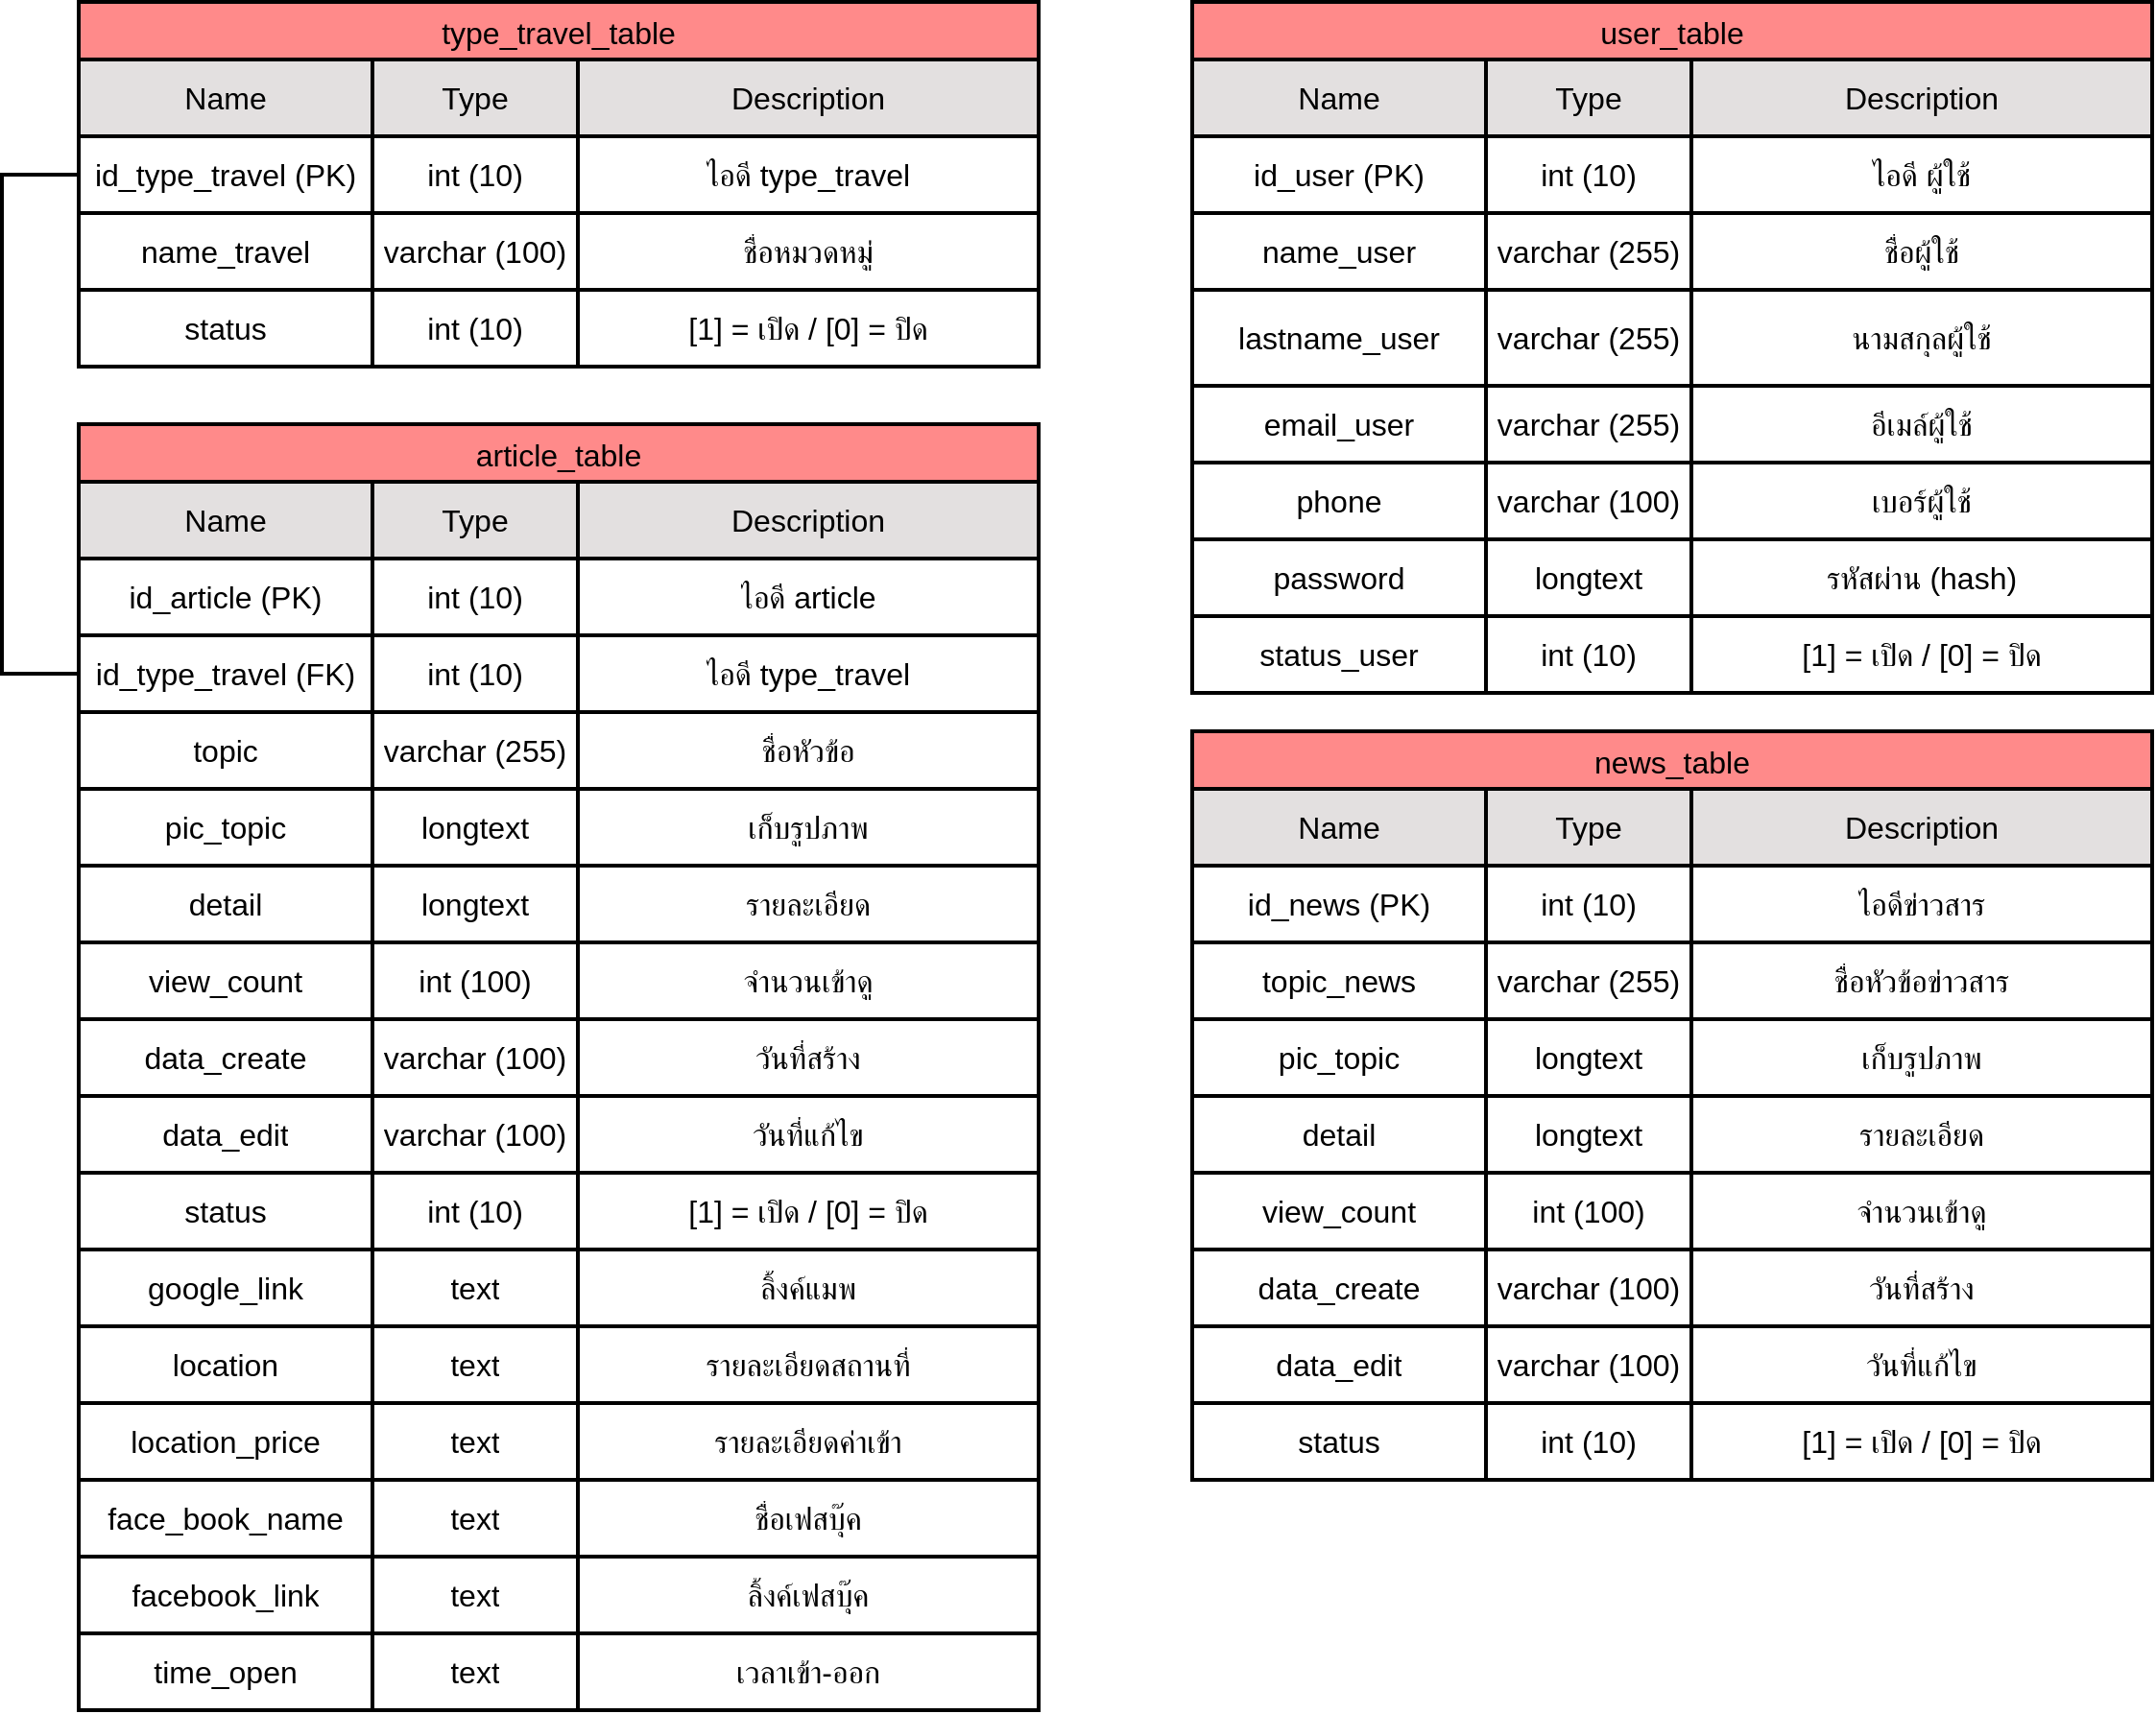 <mxfile version="23.1.0" type="device">
  <diagram name="หน้า-1" id="HYrOw2vbyxPXMUA1Kma0">
    <mxGraphModel dx="2276" dy="2411" grid="1" gridSize="10" guides="1" tooltips="1" connect="1" arrows="1" fold="1" page="1" pageScale="1" pageWidth="827" pageHeight="1169" math="0" shadow="0">
      <root>
        <mxCell id="0" />
        <mxCell id="1" parent="0" />
        <mxCell id="Bp53cEUUAUtTLwCxKNym-1" value="type_travel_table" style="shape=table;startSize=30;container=1;collapsible=0;childLayout=tableLayout;strokeColor=#000000;fontSize=16;strokeWidth=2;fillColor=#ff8a8a;" parent="1" vertex="1">
          <mxGeometry x="280.0" y="-640" width="500.0" height="190" as="geometry" />
        </mxCell>
        <mxCell id="Bp53cEUUAUtTLwCxKNym-2" style="shape=tableRow;horizontal=0;startSize=0;swimlaneHead=0;swimlaneBody=0;strokeColor=inherit;top=0;left=0;bottom=0;right=0;collapsible=0;dropTarget=0;fillColor=none;points=[[0,0.5],[1,0.5]];portConstraint=eastwest;fontSize=16;" parent="Bp53cEUUAUtTLwCxKNym-1" vertex="1">
          <mxGeometry y="30" width="500.0" height="40" as="geometry" />
        </mxCell>
        <mxCell id="Bp53cEUUAUtTLwCxKNym-3" value="Name" style="shape=partialRectangle;html=1;whiteSpace=wrap;connectable=0;overflow=hidden;top=1;left=1;bottom=1;right=1;pointerEvents=1;fontSize=16;fillColor=#E3E0E0;fillStyle=auto;strokeWidth=2;" parent="Bp53cEUUAUtTLwCxKNym-2" vertex="1">
          <mxGeometry width="153" height="40" as="geometry">
            <mxRectangle width="153" height="40" as="alternateBounds" />
          </mxGeometry>
        </mxCell>
        <mxCell id="Bp53cEUUAUtTLwCxKNym-4" value="Type" style="shape=partialRectangle;html=1;whiteSpace=wrap;connectable=0;overflow=hidden;top=1;left=1;bottom=1;right=1;pointerEvents=1;fontSize=16;fillColor=#E3E0E0;fillStyle=auto;strokeWidth=2;" parent="Bp53cEUUAUtTLwCxKNym-2" vertex="1">
          <mxGeometry x="153" width="107" height="40" as="geometry">
            <mxRectangle width="107" height="40" as="alternateBounds" />
          </mxGeometry>
        </mxCell>
        <mxCell id="Bp53cEUUAUtTLwCxKNym-5" value="Description" style="shape=partialRectangle;html=1;whiteSpace=wrap;connectable=0;overflow=hidden;top=1;left=1;bottom=1;right=1;pointerEvents=1;fontSize=16;fillColor=#E3E0E0;fillStyle=auto;strokeWidth=2;" parent="Bp53cEUUAUtTLwCxKNym-2" vertex="1">
          <mxGeometry x="260" width="240" height="40" as="geometry">
            <mxRectangle width="240" height="40" as="alternateBounds" />
          </mxGeometry>
        </mxCell>
        <mxCell id="Bp53cEUUAUtTLwCxKNym-6" style="shape=tableRow;horizontal=0;startSize=0;swimlaneHead=0;swimlaneBody=0;strokeColor=inherit;top=0;left=0;bottom=0;right=0;collapsible=0;dropTarget=0;fillColor=none;points=[[0,0.5],[1,0.5]];portConstraint=eastwest;fontSize=16;" parent="Bp53cEUUAUtTLwCxKNym-1" vertex="1">
          <mxGeometry y="70" width="500.0" height="40" as="geometry" />
        </mxCell>
        <mxCell id="Bp53cEUUAUtTLwCxKNym-7" value="id_type_travel (PK)" style="shape=partialRectangle;html=1;whiteSpace=wrap;connectable=0;strokeColor=inherit;overflow=hidden;fillColor=none;top=0;left=0;bottom=0;right=0;pointerEvents=1;fontSize=16;" parent="Bp53cEUUAUtTLwCxKNym-6" vertex="1">
          <mxGeometry width="153" height="40" as="geometry">
            <mxRectangle width="153" height="40" as="alternateBounds" />
          </mxGeometry>
        </mxCell>
        <mxCell id="Bp53cEUUAUtTLwCxKNym-8" value="int (10)" style="shape=partialRectangle;html=1;whiteSpace=wrap;connectable=0;strokeColor=inherit;overflow=hidden;fillColor=none;top=0;left=0;bottom=0;right=0;pointerEvents=1;fontSize=16;" parent="Bp53cEUUAUtTLwCxKNym-6" vertex="1">
          <mxGeometry x="153" width="107" height="40" as="geometry">
            <mxRectangle width="107" height="40" as="alternateBounds" />
          </mxGeometry>
        </mxCell>
        <mxCell id="Bp53cEUUAUtTLwCxKNym-9" value="ไอดี type_travel" style="shape=partialRectangle;html=1;whiteSpace=wrap;connectable=0;strokeColor=inherit;overflow=hidden;fillColor=none;top=0;left=0;bottom=0;right=0;pointerEvents=1;fontSize=16;" parent="Bp53cEUUAUtTLwCxKNym-6" vertex="1">
          <mxGeometry x="260" width="240" height="40" as="geometry">
            <mxRectangle width="240" height="40" as="alternateBounds" />
          </mxGeometry>
        </mxCell>
        <mxCell id="Bp53cEUUAUtTLwCxKNym-10" style="shape=tableRow;horizontal=0;startSize=0;swimlaneHead=0;swimlaneBody=0;strokeColor=inherit;top=0;left=0;bottom=0;right=0;collapsible=0;dropTarget=0;fillColor=none;points=[[0,0.5],[1,0.5]];portConstraint=eastwest;fontSize=16;" parent="Bp53cEUUAUtTLwCxKNym-1" vertex="1">
          <mxGeometry y="110" width="500.0" height="40" as="geometry" />
        </mxCell>
        <mxCell id="Bp53cEUUAUtTLwCxKNym-11" value="name_travel" style="shape=partialRectangle;html=1;whiteSpace=wrap;connectable=0;strokeColor=inherit;overflow=hidden;fillColor=none;top=0;left=0;bottom=0;right=0;pointerEvents=1;fontSize=16;" parent="Bp53cEUUAUtTLwCxKNym-10" vertex="1">
          <mxGeometry width="153" height="40" as="geometry">
            <mxRectangle width="153" height="40" as="alternateBounds" />
          </mxGeometry>
        </mxCell>
        <mxCell id="Bp53cEUUAUtTLwCxKNym-12" value="varchar (100)" style="shape=partialRectangle;html=1;whiteSpace=wrap;connectable=0;strokeColor=inherit;overflow=hidden;fillColor=none;top=0;left=0;bottom=0;right=0;pointerEvents=1;fontSize=16;" parent="Bp53cEUUAUtTLwCxKNym-10" vertex="1">
          <mxGeometry x="153" width="107" height="40" as="geometry">
            <mxRectangle width="107" height="40" as="alternateBounds" />
          </mxGeometry>
        </mxCell>
        <mxCell id="Bp53cEUUAUtTLwCxKNym-13" value="ชื่อหมวดหมู่" style="shape=partialRectangle;html=1;whiteSpace=wrap;connectable=0;strokeColor=inherit;overflow=hidden;fillColor=none;top=0;left=0;bottom=0;right=0;pointerEvents=1;fontSize=16;" parent="Bp53cEUUAUtTLwCxKNym-10" vertex="1">
          <mxGeometry x="260" width="240" height="40" as="geometry">
            <mxRectangle width="240" height="40" as="alternateBounds" />
          </mxGeometry>
        </mxCell>
        <mxCell id="Bp53cEUUAUtTLwCxKNym-47" style="shape=tableRow;horizontal=0;startSize=0;swimlaneHead=0;swimlaneBody=0;strokeColor=inherit;top=0;left=0;bottom=0;right=0;collapsible=0;dropTarget=0;fillColor=none;points=[[0,0.5],[1,0.5]];portConstraint=eastwest;fontSize=16;" parent="Bp53cEUUAUtTLwCxKNym-1" vertex="1">
          <mxGeometry y="150" width="500.0" height="40" as="geometry" />
        </mxCell>
        <mxCell id="Bp53cEUUAUtTLwCxKNym-48" value="status" style="shape=partialRectangle;html=1;whiteSpace=wrap;connectable=0;strokeColor=inherit;overflow=hidden;fillColor=none;top=0;left=0;bottom=0;right=0;pointerEvents=1;fontSize=16;" parent="Bp53cEUUAUtTLwCxKNym-47" vertex="1">
          <mxGeometry width="153" height="40" as="geometry">
            <mxRectangle width="153" height="40" as="alternateBounds" />
          </mxGeometry>
        </mxCell>
        <mxCell id="Bp53cEUUAUtTLwCxKNym-49" value="int (10)" style="shape=partialRectangle;html=1;whiteSpace=wrap;connectable=0;strokeColor=inherit;overflow=hidden;fillColor=none;top=0;left=0;bottom=0;right=0;pointerEvents=1;fontSize=16;" parent="Bp53cEUUAUtTLwCxKNym-47" vertex="1">
          <mxGeometry x="153" width="107" height="40" as="geometry">
            <mxRectangle width="107" height="40" as="alternateBounds" />
          </mxGeometry>
        </mxCell>
        <mxCell id="Bp53cEUUAUtTLwCxKNym-50" value="[1] = เปิด / [0] = ปิด" style="shape=partialRectangle;html=1;whiteSpace=wrap;connectable=0;strokeColor=inherit;overflow=hidden;fillColor=none;top=0;left=0;bottom=0;right=0;pointerEvents=1;fontSize=16;" parent="Bp53cEUUAUtTLwCxKNym-47" vertex="1">
          <mxGeometry x="260" width="240" height="40" as="geometry">
            <mxRectangle width="240" height="40" as="alternateBounds" />
          </mxGeometry>
        </mxCell>
        <mxCell id="y_sDTkLJyYy-diGyzPAj-1" value="article_table" style="shape=table;startSize=30;container=1;collapsible=0;childLayout=tableLayout;strokeColor=#000000;fontSize=16;strokeWidth=2;fillColor=#ff8a8a;" parent="1" vertex="1">
          <mxGeometry x="280.0" y="-420" width="500.0" height="670.0" as="geometry" />
        </mxCell>
        <mxCell id="y_sDTkLJyYy-diGyzPAj-2" style="shape=tableRow;horizontal=0;startSize=0;swimlaneHead=0;swimlaneBody=0;strokeColor=inherit;top=0;left=0;bottom=0;right=0;collapsible=0;dropTarget=0;fillColor=none;points=[[0,0.5],[1,0.5]];portConstraint=eastwest;fontSize=16;" parent="y_sDTkLJyYy-diGyzPAj-1" vertex="1">
          <mxGeometry y="30" width="500.0" height="40" as="geometry" />
        </mxCell>
        <mxCell id="y_sDTkLJyYy-diGyzPAj-3" value="Name" style="shape=partialRectangle;html=1;whiteSpace=wrap;connectable=0;overflow=hidden;top=1;left=1;bottom=1;right=1;pointerEvents=1;fontSize=16;fillColor=#E3E0E0;fillStyle=auto;strokeWidth=2;" parent="y_sDTkLJyYy-diGyzPAj-2" vertex="1">
          <mxGeometry width="153" height="40" as="geometry">
            <mxRectangle width="153" height="40" as="alternateBounds" />
          </mxGeometry>
        </mxCell>
        <mxCell id="y_sDTkLJyYy-diGyzPAj-4" value="Type" style="shape=partialRectangle;html=1;whiteSpace=wrap;connectable=0;overflow=hidden;top=1;left=1;bottom=1;right=1;pointerEvents=1;fontSize=16;fillColor=#E3E0E0;fillStyle=auto;strokeWidth=2;" parent="y_sDTkLJyYy-diGyzPAj-2" vertex="1">
          <mxGeometry x="153" width="107" height="40" as="geometry">
            <mxRectangle width="107" height="40" as="alternateBounds" />
          </mxGeometry>
        </mxCell>
        <mxCell id="y_sDTkLJyYy-diGyzPAj-5" value="Description" style="shape=partialRectangle;html=1;whiteSpace=wrap;connectable=0;overflow=hidden;top=1;left=1;bottom=1;right=1;pointerEvents=1;fontSize=16;fillColor=#E3E0E0;fillStyle=auto;strokeWidth=2;" parent="y_sDTkLJyYy-diGyzPAj-2" vertex="1">
          <mxGeometry x="260" width="240" height="40" as="geometry">
            <mxRectangle width="240" height="40" as="alternateBounds" />
          </mxGeometry>
        </mxCell>
        <mxCell id="y_sDTkLJyYy-diGyzPAj-6" style="shape=tableRow;horizontal=0;startSize=0;swimlaneHead=0;swimlaneBody=0;strokeColor=inherit;top=0;left=0;bottom=0;right=0;collapsible=0;dropTarget=0;fillColor=none;points=[[0,0.5],[1,0.5]];portConstraint=eastwest;fontSize=16;" parent="y_sDTkLJyYy-diGyzPAj-1" vertex="1">
          <mxGeometry y="70" width="500.0" height="40" as="geometry" />
        </mxCell>
        <mxCell id="y_sDTkLJyYy-diGyzPAj-7" value="id_article&lt;span style=&quot;background-color: initial;&quot;&gt;&amp;nbsp;(PK)&lt;/span&gt;" style="shape=partialRectangle;html=1;whiteSpace=wrap;connectable=0;strokeColor=inherit;overflow=hidden;fillColor=none;top=0;left=0;bottom=0;right=0;pointerEvents=1;fontSize=16;" parent="y_sDTkLJyYy-diGyzPAj-6" vertex="1">
          <mxGeometry width="153" height="40" as="geometry">
            <mxRectangle width="153" height="40" as="alternateBounds" />
          </mxGeometry>
        </mxCell>
        <mxCell id="y_sDTkLJyYy-diGyzPAj-8" value="int (10)" style="shape=partialRectangle;html=1;whiteSpace=wrap;connectable=0;strokeColor=inherit;overflow=hidden;fillColor=none;top=0;left=0;bottom=0;right=0;pointerEvents=1;fontSize=16;" parent="y_sDTkLJyYy-diGyzPAj-6" vertex="1">
          <mxGeometry x="153" width="107" height="40" as="geometry">
            <mxRectangle width="107" height="40" as="alternateBounds" />
          </mxGeometry>
        </mxCell>
        <mxCell id="y_sDTkLJyYy-diGyzPAj-9" value="ไอดี&amp;nbsp;article" style="shape=partialRectangle;html=1;whiteSpace=wrap;connectable=0;strokeColor=inherit;overflow=hidden;fillColor=none;top=0;left=0;bottom=0;right=0;pointerEvents=1;fontSize=16;" parent="y_sDTkLJyYy-diGyzPAj-6" vertex="1">
          <mxGeometry x="260" width="240" height="40" as="geometry">
            <mxRectangle width="240" height="40" as="alternateBounds" />
          </mxGeometry>
        </mxCell>
        <mxCell id="y_sDTkLJyYy-diGyzPAj-18" style="shape=tableRow;horizontal=0;startSize=0;swimlaneHead=0;swimlaneBody=0;strokeColor=inherit;top=0;left=0;bottom=0;right=0;collapsible=0;dropTarget=0;fillColor=none;points=[[0,0.5],[1,0.5]];portConstraint=eastwest;fontSize=16;" parent="y_sDTkLJyYy-diGyzPAj-1" vertex="1">
          <mxGeometry y="110" width="500.0" height="40" as="geometry" />
        </mxCell>
        <mxCell id="y_sDTkLJyYy-diGyzPAj-19" value="id_type_travel (FK)" style="shape=partialRectangle;html=1;whiteSpace=wrap;connectable=0;strokeColor=inherit;overflow=hidden;fillColor=none;top=0;left=0;bottom=0;right=0;pointerEvents=1;fontSize=16;" parent="y_sDTkLJyYy-diGyzPAj-18" vertex="1">
          <mxGeometry width="153" height="40" as="geometry">
            <mxRectangle width="153" height="40" as="alternateBounds" />
          </mxGeometry>
        </mxCell>
        <mxCell id="y_sDTkLJyYy-diGyzPAj-20" value="int (10)" style="shape=partialRectangle;html=1;whiteSpace=wrap;connectable=0;strokeColor=inherit;overflow=hidden;fillColor=none;top=0;left=0;bottom=0;right=0;pointerEvents=1;fontSize=16;" parent="y_sDTkLJyYy-diGyzPAj-18" vertex="1">
          <mxGeometry x="153" width="107" height="40" as="geometry">
            <mxRectangle width="107" height="40" as="alternateBounds" />
          </mxGeometry>
        </mxCell>
        <mxCell id="y_sDTkLJyYy-diGyzPAj-21" value="ไอดี type_travel" style="shape=partialRectangle;html=1;whiteSpace=wrap;connectable=0;strokeColor=inherit;overflow=hidden;fillColor=none;top=0;left=0;bottom=0;right=0;pointerEvents=1;fontSize=16;" parent="y_sDTkLJyYy-diGyzPAj-18" vertex="1">
          <mxGeometry x="260" width="240" height="40" as="geometry">
            <mxRectangle width="240" height="40" as="alternateBounds" />
          </mxGeometry>
        </mxCell>
        <mxCell id="y_sDTkLJyYy-diGyzPAj-10" style="shape=tableRow;horizontal=0;startSize=0;swimlaneHead=0;swimlaneBody=0;strokeColor=inherit;top=0;left=0;bottom=0;right=0;collapsible=0;dropTarget=0;fillColor=none;points=[[0,0.5],[1,0.5]];portConstraint=eastwest;fontSize=16;" parent="y_sDTkLJyYy-diGyzPAj-1" vertex="1">
          <mxGeometry y="150" width="500.0" height="40" as="geometry" />
        </mxCell>
        <mxCell id="y_sDTkLJyYy-diGyzPAj-11" value="topic" style="shape=partialRectangle;html=1;whiteSpace=wrap;connectable=0;strokeColor=inherit;overflow=hidden;fillColor=none;top=0;left=0;bottom=0;right=0;pointerEvents=1;fontSize=16;" parent="y_sDTkLJyYy-diGyzPAj-10" vertex="1">
          <mxGeometry width="153" height="40" as="geometry">
            <mxRectangle width="153" height="40" as="alternateBounds" />
          </mxGeometry>
        </mxCell>
        <mxCell id="y_sDTkLJyYy-diGyzPAj-12" value="varchar (255)" style="shape=partialRectangle;html=1;whiteSpace=wrap;connectable=0;strokeColor=inherit;overflow=hidden;fillColor=none;top=0;left=0;bottom=0;right=0;pointerEvents=1;fontSize=16;" parent="y_sDTkLJyYy-diGyzPAj-10" vertex="1">
          <mxGeometry x="153" width="107" height="40" as="geometry">
            <mxRectangle width="107" height="40" as="alternateBounds" />
          </mxGeometry>
        </mxCell>
        <mxCell id="y_sDTkLJyYy-diGyzPAj-13" value="ชื่อหัวข้อ" style="shape=partialRectangle;html=1;whiteSpace=wrap;connectable=0;strokeColor=inherit;overflow=hidden;fillColor=none;top=0;left=0;bottom=0;right=0;pointerEvents=1;fontSize=16;" parent="y_sDTkLJyYy-diGyzPAj-10" vertex="1">
          <mxGeometry x="260" width="240" height="40" as="geometry">
            <mxRectangle width="240" height="40" as="alternateBounds" />
          </mxGeometry>
        </mxCell>
        <mxCell id="y_sDTkLJyYy-diGyzPAj-43" style="shape=tableRow;horizontal=0;startSize=0;swimlaneHead=0;swimlaneBody=0;strokeColor=inherit;top=0;left=0;bottom=0;right=0;collapsible=0;dropTarget=0;fillColor=none;points=[[0,0.5],[1,0.5]];portConstraint=eastwest;fontSize=16;" parent="y_sDTkLJyYy-diGyzPAj-1" vertex="1">
          <mxGeometry y="190" width="500.0" height="40" as="geometry" />
        </mxCell>
        <mxCell id="y_sDTkLJyYy-diGyzPAj-44" value="pic_topic" style="shape=partialRectangle;html=1;whiteSpace=wrap;connectable=0;strokeColor=inherit;overflow=hidden;fillColor=none;top=0;left=0;bottom=0;right=0;pointerEvents=1;fontSize=16;" parent="y_sDTkLJyYy-diGyzPAj-43" vertex="1">
          <mxGeometry width="153" height="40" as="geometry">
            <mxRectangle width="153" height="40" as="alternateBounds" />
          </mxGeometry>
        </mxCell>
        <mxCell id="y_sDTkLJyYy-diGyzPAj-45" value="longtext" style="shape=partialRectangle;html=1;whiteSpace=wrap;connectable=0;strokeColor=inherit;overflow=hidden;fillColor=none;top=0;left=0;bottom=0;right=0;pointerEvents=1;fontSize=16;" parent="y_sDTkLJyYy-diGyzPAj-43" vertex="1">
          <mxGeometry x="153" width="107" height="40" as="geometry">
            <mxRectangle width="107" height="40" as="alternateBounds" />
          </mxGeometry>
        </mxCell>
        <mxCell id="y_sDTkLJyYy-diGyzPAj-46" value="เก็บรูปภาพ" style="shape=partialRectangle;html=1;whiteSpace=wrap;connectable=0;strokeColor=inherit;overflow=hidden;fillColor=none;top=0;left=0;bottom=0;right=0;pointerEvents=1;fontSize=16;" parent="y_sDTkLJyYy-diGyzPAj-43" vertex="1">
          <mxGeometry x="260" width="240" height="40" as="geometry">
            <mxRectangle width="240" height="40" as="alternateBounds" />
          </mxGeometry>
        </mxCell>
        <mxCell id="y_sDTkLJyYy-diGyzPAj-23" style="shape=tableRow;horizontal=0;startSize=0;swimlaneHead=0;swimlaneBody=0;strokeColor=inherit;top=0;left=0;bottom=0;right=0;collapsible=0;dropTarget=0;fillColor=none;points=[[0,0.5],[1,0.5]];portConstraint=eastwest;fontSize=16;" parent="y_sDTkLJyYy-diGyzPAj-1" vertex="1">
          <mxGeometry y="230" width="500.0" height="40" as="geometry" />
        </mxCell>
        <mxCell id="y_sDTkLJyYy-diGyzPAj-24" value="detail" style="shape=partialRectangle;html=1;whiteSpace=wrap;connectable=0;strokeColor=inherit;overflow=hidden;fillColor=none;top=0;left=0;bottom=0;right=0;pointerEvents=1;fontSize=16;" parent="y_sDTkLJyYy-diGyzPAj-23" vertex="1">
          <mxGeometry width="153" height="40" as="geometry">
            <mxRectangle width="153" height="40" as="alternateBounds" />
          </mxGeometry>
        </mxCell>
        <mxCell id="y_sDTkLJyYy-diGyzPAj-25" value="longtext" style="shape=partialRectangle;html=1;whiteSpace=wrap;connectable=0;strokeColor=inherit;overflow=hidden;fillColor=none;top=0;left=0;bottom=0;right=0;pointerEvents=1;fontSize=16;" parent="y_sDTkLJyYy-diGyzPAj-23" vertex="1">
          <mxGeometry x="153" width="107" height="40" as="geometry">
            <mxRectangle width="107" height="40" as="alternateBounds" />
          </mxGeometry>
        </mxCell>
        <mxCell id="y_sDTkLJyYy-diGyzPAj-26" value="รายละเอียด" style="shape=partialRectangle;html=1;whiteSpace=wrap;connectable=0;strokeColor=inherit;overflow=hidden;fillColor=none;top=0;left=0;bottom=0;right=0;pointerEvents=1;fontSize=16;" parent="y_sDTkLJyYy-diGyzPAj-23" vertex="1">
          <mxGeometry x="260" width="240" height="40" as="geometry">
            <mxRectangle width="240" height="40" as="alternateBounds" />
          </mxGeometry>
        </mxCell>
        <mxCell id="y_sDTkLJyYy-diGyzPAj-27" style="shape=tableRow;horizontal=0;startSize=0;swimlaneHead=0;swimlaneBody=0;strokeColor=inherit;top=0;left=0;bottom=0;right=0;collapsible=0;dropTarget=0;fillColor=none;points=[[0,0.5],[1,0.5]];portConstraint=eastwest;fontSize=16;" parent="y_sDTkLJyYy-diGyzPAj-1" vertex="1">
          <mxGeometry y="270" width="500.0" height="40" as="geometry" />
        </mxCell>
        <mxCell id="y_sDTkLJyYy-diGyzPAj-28" value="view_count" style="shape=partialRectangle;html=1;whiteSpace=wrap;connectable=0;strokeColor=inherit;overflow=hidden;fillColor=none;top=0;left=0;bottom=0;right=0;pointerEvents=1;fontSize=16;" parent="y_sDTkLJyYy-diGyzPAj-27" vertex="1">
          <mxGeometry width="153" height="40" as="geometry">
            <mxRectangle width="153" height="40" as="alternateBounds" />
          </mxGeometry>
        </mxCell>
        <mxCell id="y_sDTkLJyYy-diGyzPAj-29" value="int (100)" style="shape=partialRectangle;html=1;whiteSpace=wrap;connectable=0;strokeColor=inherit;overflow=hidden;fillColor=none;top=0;left=0;bottom=0;right=0;pointerEvents=1;fontSize=16;" parent="y_sDTkLJyYy-diGyzPAj-27" vertex="1">
          <mxGeometry x="153" width="107" height="40" as="geometry">
            <mxRectangle width="107" height="40" as="alternateBounds" />
          </mxGeometry>
        </mxCell>
        <mxCell id="y_sDTkLJyYy-diGyzPAj-30" value="จำนวนเข้าดู" style="shape=partialRectangle;html=1;whiteSpace=wrap;connectable=0;strokeColor=inherit;overflow=hidden;fillColor=none;top=0;left=0;bottom=0;right=0;pointerEvents=1;fontSize=16;" parent="y_sDTkLJyYy-diGyzPAj-27" vertex="1">
          <mxGeometry x="260" width="240" height="40" as="geometry">
            <mxRectangle width="240" height="40" as="alternateBounds" />
          </mxGeometry>
        </mxCell>
        <mxCell id="y_sDTkLJyYy-diGyzPAj-31" style="shape=tableRow;horizontal=0;startSize=0;swimlaneHead=0;swimlaneBody=0;strokeColor=inherit;top=0;left=0;bottom=0;right=0;collapsible=0;dropTarget=0;fillColor=none;points=[[0,0.5],[1,0.5]];portConstraint=eastwest;fontSize=16;" parent="y_sDTkLJyYy-diGyzPAj-1" vertex="1">
          <mxGeometry y="310" width="500.0" height="40" as="geometry" />
        </mxCell>
        <mxCell id="y_sDTkLJyYy-diGyzPAj-32" value="data_create" style="shape=partialRectangle;html=1;whiteSpace=wrap;connectable=0;strokeColor=inherit;overflow=hidden;fillColor=none;top=0;left=0;bottom=0;right=0;pointerEvents=1;fontSize=16;" parent="y_sDTkLJyYy-diGyzPAj-31" vertex="1">
          <mxGeometry width="153" height="40" as="geometry">
            <mxRectangle width="153" height="40" as="alternateBounds" />
          </mxGeometry>
        </mxCell>
        <mxCell id="y_sDTkLJyYy-diGyzPAj-33" value="varchar (100)" style="shape=partialRectangle;html=1;whiteSpace=wrap;connectable=0;strokeColor=inherit;overflow=hidden;fillColor=none;top=0;left=0;bottom=0;right=0;pointerEvents=1;fontSize=16;" parent="y_sDTkLJyYy-diGyzPAj-31" vertex="1">
          <mxGeometry x="153" width="107" height="40" as="geometry">
            <mxRectangle width="107" height="40" as="alternateBounds" />
          </mxGeometry>
        </mxCell>
        <mxCell id="y_sDTkLJyYy-diGyzPAj-34" value="วันที่สร้าง" style="shape=partialRectangle;html=1;whiteSpace=wrap;connectable=0;strokeColor=inherit;overflow=hidden;fillColor=none;top=0;left=0;bottom=0;right=0;pointerEvents=1;fontSize=16;" parent="y_sDTkLJyYy-diGyzPAj-31" vertex="1">
          <mxGeometry x="260" width="240" height="40" as="geometry">
            <mxRectangle width="240" height="40" as="alternateBounds" />
          </mxGeometry>
        </mxCell>
        <mxCell id="y_sDTkLJyYy-diGyzPAj-35" style="shape=tableRow;horizontal=0;startSize=0;swimlaneHead=0;swimlaneBody=0;strokeColor=inherit;top=0;left=0;bottom=0;right=0;collapsible=0;dropTarget=0;fillColor=none;points=[[0,0.5],[1,0.5]];portConstraint=eastwest;fontSize=16;" parent="y_sDTkLJyYy-diGyzPAj-1" vertex="1">
          <mxGeometry y="350" width="500.0" height="40" as="geometry" />
        </mxCell>
        <mxCell id="y_sDTkLJyYy-diGyzPAj-36" value="data_edit" style="shape=partialRectangle;html=1;whiteSpace=wrap;connectable=0;strokeColor=inherit;overflow=hidden;fillColor=none;top=0;left=0;bottom=0;right=0;pointerEvents=1;fontSize=16;" parent="y_sDTkLJyYy-diGyzPAj-35" vertex="1">
          <mxGeometry width="153" height="40" as="geometry">
            <mxRectangle width="153" height="40" as="alternateBounds" />
          </mxGeometry>
        </mxCell>
        <mxCell id="y_sDTkLJyYy-diGyzPAj-37" value="varchar (100)" style="shape=partialRectangle;html=1;whiteSpace=wrap;connectable=0;strokeColor=inherit;overflow=hidden;fillColor=none;top=0;left=0;bottom=0;right=0;pointerEvents=1;fontSize=16;" parent="y_sDTkLJyYy-diGyzPAj-35" vertex="1">
          <mxGeometry x="153" width="107" height="40" as="geometry">
            <mxRectangle width="107" height="40" as="alternateBounds" />
          </mxGeometry>
        </mxCell>
        <mxCell id="y_sDTkLJyYy-diGyzPAj-38" value="วันที่แก้ไข" style="shape=partialRectangle;html=1;whiteSpace=wrap;connectable=0;strokeColor=inherit;overflow=hidden;fillColor=none;top=0;left=0;bottom=0;right=0;pointerEvents=1;fontSize=16;" parent="y_sDTkLJyYy-diGyzPAj-35" vertex="1">
          <mxGeometry x="260" width="240" height="40" as="geometry">
            <mxRectangle width="240" height="40" as="alternateBounds" />
          </mxGeometry>
        </mxCell>
        <mxCell id="y_sDTkLJyYy-diGyzPAj-14" style="shape=tableRow;horizontal=0;startSize=0;swimlaneHead=0;swimlaneBody=0;strokeColor=inherit;top=0;left=0;bottom=0;right=0;collapsible=0;dropTarget=0;fillColor=none;points=[[0,0.5],[1,0.5]];portConstraint=eastwest;fontSize=16;" parent="y_sDTkLJyYy-diGyzPAj-1" vertex="1">
          <mxGeometry y="390" width="500.0" height="40" as="geometry" />
        </mxCell>
        <mxCell id="y_sDTkLJyYy-diGyzPAj-15" value="status" style="shape=partialRectangle;html=1;whiteSpace=wrap;connectable=0;strokeColor=inherit;overflow=hidden;fillColor=none;top=0;left=0;bottom=0;right=0;pointerEvents=1;fontSize=16;" parent="y_sDTkLJyYy-diGyzPAj-14" vertex="1">
          <mxGeometry width="153" height="40" as="geometry">
            <mxRectangle width="153" height="40" as="alternateBounds" />
          </mxGeometry>
        </mxCell>
        <mxCell id="y_sDTkLJyYy-diGyzPAj-16" value="int (10)" style="shape=partialRectangle;html=1;whiteSpace=wrap;connectable=0;strokeColor=inherit;overflow=hidden;fillColor=none;top=0;left=0;bottom=0;right=0;pointerEvents=1;fontSize=16;" parent="y_sDTkLJyYy-diGyzPAj-14" vertex="1">
          <mxGeometry x="153" width="107" height="40" as="geometry">
            <mxRectangle width="107" height="40" as="alternateBounds" />
          </mxGeometry>
        </mxCell>
        <mxCell id="y_sDTkLJyYy-diGyzPAj-17" value="[1] = เปิด / [0] = ปิด" style="shape=partialRectangle;html=1;whiteSpace=wrap;connectable=0;strokeColor=inherit;overflow=hidden;fillColor=none;top=0;left=0;bottom=0;right=0;pointerEvents=1;fontSize=16;" parent="y_sDTkLJyYy-diGyzPAj-14" vertex="1">
          <mxGeometry x="260" width="240" height="40" as="geometry">
            <mxRectangle width="240" height="40" as="alternateBounds" />
          </mxGeometry>
        </mxCell>
        <mxCell id="y_sDTkLJyYy-diGyzPAj-47" style="shape=tableRow;horizontal=0;startSize=0;swimlaneHead=0;swimlaneBody=0;strokeColor=inherit;top=0;left=0;bottom=0;right=0;collapsible=0;dropTarget=0;fillColor=none;points=[[0,0.5],[1,0.5]];portConstraint=eastwest;fontSize=16;" parent="y_sDTkLJyYy-diGyzPAj-1" vertex="1">
          <mxGeometry y="430" width="500.0" height="40" as="geometry" />
        </mxCell>
        <mxCell id="y_sDTkLJyYy-diGyzPAj-48" value="google_link" style="shape=partialRectangle;html=1;whiteSpace=wrap;connectable=0;strokeColor=inherit;overflow=hidden;fillColor=none;top=0;left=0;bottom=0;right=0;pointerEvents=1;fontSize=16;" parent="y_sDTkLJyYy-diGyzPAj-47" vertex="1">
          <mxGeometry width="153" height="40" as="geometry">
            <mxRectangle width="153" height="40" as="alternateBounds" />
          </mxGeometry>
        </mxCell>
        <mxCell id="y_sDTkLJyYy-diGyzPAj-49" value="text" style="shape=partialRectangle;html=1;whiteSpace=wrap;connectable=0;strokeColor=inherit;overflow=hidden;fillColor=none;top=0;left=0;bottom=0;right=0;pointerEvents=1;fontSize=16;" parent="y_sDTkLJyYy-diGyzPAj-47" vertex="1">
          <mxGeometry x="153" width="107" height="40" as="geometry">
            <mxRectangle width="107" height="40" as="alternateBounds" />
          </mxGeometry>
        </mxCell>
        <mxCell id="y_sDTkLJyYy-diGyzPAj-50" value="ลิ้งค์แมพ" style="shape=partialRectangle;html=1;whiteSpace=wrap;connectable=0;strokeColor=inherit;overflow=hidden;fillColor=none;top=0;left=0;bottom=0;right=0;pointerEvents=1;fontSize=16;" parent="y_sDTkLJyYy-diGyzPAj-47" vertex="1">
          <mxGeometry x="260" width="240" height="40" as="geometry">
            <mxRectangle width="240" height="40" as="alternateBounds" />
          </mxGeometry>
        </mxCell>
        <mxCell id="y_sDTkLJyYy-diGyzPAj-51" style="shape=tableRow;horizontal=0;startSize=0;swimlaneHead=0;swimlaneBody=0;strokeColor=inherit;top=0;left=0;bottom=0;right=0;collapsible=0;dropTarget=0;fillColor=none;points=[[0,0.5],[1,0.5]];portConstraint=eastwest;fontSize=16;" parent="y_sDTkLJyYy-diGyzPAj-1" vertex="1">
          <mxGeometry y="470" width="500.0" height="40" as="geometry" />
        </mxCell>
        <mxCell id="y_sDTkLJyYy-diGyzPAj-52" value="location" style="shape=partialRectangle;html=1;whiteSpace=wrap;connectable=0;strokeColor=inherit;overflow=hidden;fillColor=none;top=0;left=0;bottom=0;right=0;pointerEvents=1;fontSize=16;" parent="y_sDTkLJyYy-diGyzPAj-51" vertex="1">
          <mxGeometry width="153" height="40" as="geometry">
            <mxRectangle width="153" height="40" as="alternateBounds" />
          </mxGeometry>
        </mxCell>
        <mxCell id="y_sDTkLJyYy-diGyzPAj-53" value="text" style="shape=partialRectangle;html=1;whiteSpace=wrap;connectable=0;strokeColor=inherit;overflow=hidden;fillColor=none;top=0;left=0;bottom=0;right=0;pointerEvents=1;fontSize=16;" parent="y_sDTkLJyYy-diGyzPAj-51" vertex="1">
          <mxGeometry x="153" width="107" height="40" as="geometry">
            <mxRectangle width="107" height="40" as="alternateBounds" />
          </mxGeometry>
        </mxCell>
        <mxCell id="y_sDTkLJyYy-diGyzPAj-54" value="รายละเอียดสถานที่" style="shape=partialRectangle;html=1;whiteSpace=wrap;connectable=0;strokeColor=inherit;overflow=hidden;fillColor=none;top=0;left=0;bottom=0;right=0;pointerEvents=1;fontSize=16;" parent="y_sDTkLJyYy-diGyzPAj-51" vertex="1">
          <mxGeometry x="260" width="240" height="40" as="geometry">
            <mxRectangle width="240" height="40" as="alternateBounds" />
          </mxGeometry>
        </mxCell>
        <mxCell id="y_sDTkLJyYy-diGyzPAj-55" style="shape=tableRow;horizontal=0;startSize=0;swimlaneHead=0;swimlaneBody=0;strokeColor=inherit;top=0;left=0;bottom=0;right=0;collapsible=0;dropTarget=0;fillColor=none;points=[[0,0.5],[1,0.5]];portConstraint=eastwest;fontSize=16;" parent="y_sDTkLJyYy-diGyzPAj-1" vertex="1">
          <mxGeometry y="510" width="500.0" height="40" as="geometry" />
        </mxCell>
        <mxCell id="y_sDTkLJyYy-diGyzPAj-56" value="location_price" style="shape=partialRectangle;html=1;whiteSpace=wrap;connectable=0;strokeColor=inherit;overflow=hidden;fillColor=none;top=0;left=0;bottom=0;right=0;pointerEvents=1;fontSize=16;" parent="y_sDTkLJyYy-diGyzPAj-55" vertex="1">
          <mxGeometry width="153" height="40" as="geometry">
            <mxRectangle width="153" height="40" as="alternateBounds" />
          </mxGeometry>
        </mxCell>
        <mxCell id="y_sDTkLJyYy-diGyzPAj-57" value="text" style="shape=partialRectangle;html=1;whiteSpace=wrap;connectable=0;strokeColor=inherit;overflow=hidden;fillColor=none;top=0;left=0;bottom=0;right=0;pointerEvents=1;fontSize=16;" parent="y_sDTkLJyYy-diGyzPAj-55" vertex="1">
          <mxGeometry x="153" width="107" height="40" as="geometry">
            <mxRectangle width="107" height="40" as="alternateBounds" />
          </mxGeometry>
        </mxCell>
        <mxCell id="y_sDTkLJyYy-diGyzPAj-58" value="รายละเอียดค่าเข้า" style="shape=partialRectangle;html=1;whiteSpace=wrap;connectable=0;strokeColor=inherit;overflow=hidden;fillColor=none;top=0;left=0;bottom=0;right=0;pointerEvents=1;fontSize=16;" parent="y_sDTkLJyYy-diGyzPAj-55" vertex="1">
          <mxGeometry x="260" width="240" height="40" as="geometry">
            <mxRectangle width="240" height="40" as="alternateBounds" />
          </mxGeometry>
        </mxCell>
        <mxCell id="y_sDTkLJyYy-diGyzPAj-59" style="shape=tableRow;horizontal=0;startSize=0;swimlaneHead=0;swimlaneBody=0;strokeColor=inherit;top=0;left=0;bottom=0;right=0;collapsible=0;dropTarget=0;fillColor=none;points=[[0,0.5],[1,0.5]];portConstraint=eastwest;fontSize=16;" parent="y_sDTkLJyYy-diGyzPAj-1" vertex="1">
          <mxGeometry y="550" width="500.0" height="40" as="geometry" />
        </mxCell>
        <mxCell id="y_sDTkLJyYy-diGyzPAj-60" value="face_book_name" style="shape=partialRectangle;html=1;whiteSpace=wrap;connectable=0;strokeColor=inherit;overflow=hidden;fillColor=none;top=0;left=0;bottom=0;right=0;pointerEvents=1;fontSize=16;" parent="y_sDTkLJyYy-diGyzPAj-59" vertex="1">
          <mxGeometry width="153" height="40" as="geometry">
            <mxRectangle width="153" height="40" as="alternateBounds" />
          </mxGeometry>
        </mxCell>
        <mxCell id="y_sDTkLJyYy-diGyzPAj-61" value="text" style="shape=partialRectangle;html=1;whiteSpace=wrap;connectable=0;strokeColor=inherit;overflow=hidden;fillColor=none;top=0;left=0;bottom=0;right=0;pointerEvents=1;fontSize=16;" parent="y_sDTkLJyYy-diGyzPAj-59" vertex="1">
          <mxGeometry x="153" width="107" height="40" as="geometry">
            <mxRectangle width="107" height="40" as="alternateBounds" />
          </mxGeometry>
        </mxCell>
        <mxCell id="y_sDTkLJyYy-diGyzPAj-62" value="ชื่อเฟสบุ๊ค" style="shape=partialRectangle;html=1;whiteSpace=wrap;connectable=0;strokeColor=inherit;overflow=hidden;fillColor=none;top=0;left=0;bottom=0;right=0;pointerEvents=1;fontSize=16;" parent="y_sDTkLJyYy-diGyzPAj-59" vertex="1">
          <mxGeometry x="260" width="240" height="40" as="geometry">
            <mxRectangle width="240" height="40" as="alternateBounds" />
          </mxGeometry>
        </mxCell>
        <mxCell id="y_sDTkLJyYy-diGyzPAj-63" style="shape=tableRow;horizontal=0;startSize=0;swimlaneHead=0;swimlaneBody=0;strokeColor=inherit;top=0;left=0;bottom=0;right=0;collapsible=0;dropTarget=0;fillColor=none;points=[[0,0.5],[1,0.5]];portConstraint=eastwest;fontSize=16;" parent="y_sDTkLJyYy-diGyzPAj-1" vertex="1">
          <mxGeometry y="590" width="500.0" height="40" as="geometry" />
        </mxCell>
        <mxCell id="y_sDTkLJyYy-diGyzPAj-64" value="facebook_link" style="shape=partialRectangle;html=1;whiteSpace=wrap;connectable=0;strokeColor=inherit;overflow=hidden;fillColor=none;top=0;left=0;bottom=0;right=0;pointerEvents=1;fontSize=16;" parent="y_sDTkLJyYy-diGyzPAj-63" vertex="1">
          <mxGeometry width="153" height="40" as="geometry">
            <mxRectangle width="153" height="40" as="alternateBounds" />
          </mxGeometry>
        </mxCell>
        <mxCell id="y_sDTkLJyYy-diGyzPAj-65" value="text" style="shape=partialRectangle;html=1;whiteSpace=wrap;connectable=0;strokeColor=inherit;overflow=hidden;fillColor=none;top=0;left=0;bottom=0;right=0;pointerEvents=1;fontSize=16;" parent="y_sDTkLJyYy-diGyzPAj-63" vertex="1">
          <mxGeometry x="153" width="107" height="40" as="geometry">
            <mxRectangle width="107" height="40" as="alternateBounds" />
          </mxGeometry>
        </mxCell>
        <mxCell id="y_sDTkLJyYy-diGyzPAj-66" value="ลิ้งค์เฟสบุ๊ค" style="shape=partialRectangle;html=1;whiteSpace=wrap;connectable=0;strokeColor=inherit;overflow=hidden;fillColor=none;top=0;left=0;bottom=0;right=0;pointerEvents=1;fontSize=16;" parent="y_sDTkLJyYy-diGyzPAj-63" vertex="1">
          <mxGeometry x="260" width="240" height="40" as="geometry">
            <mxRectangle width="240" height="40" as="alternateBounds" />
          </mxGeometry>
        </mxCell>
        <mxCell id="y_sDTkLJyYy-diGyzPAj-67" style="shape=tableRow;horizontal=0;startSize=0;swimlaneHead=0;swimlaneBody=0;strokeColor=inherit;top=0;left=0;bottom=0;right=0;collapsible=0;dropTarget=0;fillColor=none;points=[[0,0.5],[1,0.5]];portConstraint=eastwest;fontSize=16;" parent="y_sDTkLJyYy-diGyzPAj-1" vertex="1">
          <mxGeometry y="630" width="500.0" height="40" as="geometry" />
        </mxCell>
        <mxCell id="y_sDTkLJyYy-diGyzPAj-68" value="time_open" style="shape=partialRectangle;html=1;whiteSpace=wrap;connectable=0;strokeColor=inherit;overflow=hidden;fillColor=none;top=0;left=0;bottom=0;right=0;pointerEvents=1;fontSize=16;" parent="y_sDTkLJyYy-diGyzPAj-67" vertex="1">
          <mxGeometry width="153" height="40" as="geometry">
            <mxRectangle width="153" height="40" as="alternateBounds" />
          </mxGeometry>
        </mxCell>
        <mxCell id="y_sDTkLJyYy-diGyzPAj-69" value="text" style="shape=partialRectangle;html=1;whiteSpace=wrap;connectable=0;strokeColor=inherit;overflow=hidden;fillColor=none;top=0;left=0;bottom=0;right=0;pointerEvents=1;fontSize=16;" parent="y_sDTkLJyYy-diGyzPAj-67" vertex="1">
          <mxGeometry x="153" width="107" height="40" as="geometry">
            <mxRectangle width="107" height="40" as="alternateBounds" />
          </mxGeometry>
        </mxCell>
        <mxCell id="y_sDTkLJyYy-diGyzPAj-70" value="เวลาเข้า-ออก" style="shape=partialRectangle;html=1;whiteSpace=wrap;connectable=0;strokeColor=inherit;overflow=hidden;fillColor=none;top=0;left=0;bottom=0;right=0;pointerEvents=1;fontSize=16;" parent="y_sDTkLJyYy-diGyzPAj-67" vertex="1">
          <mxGeometry x="260" width="240" height="40" as="geometry">
            <mxRectangle width="240" height="40" as="alternateBounds" />
          </mxGeometry>
        </mxCell>
        <mxCell id="y_sDTkLJyYy-diGyzPAj-22" style="edgeStyle=orthogonalEdgeStyle;rounded=0;orthogonalLoop=1;jettySize=auto;html=1;exitX=0;exitY=0.5;exitDx=0;exitDy=0;entryX=0;entryY=0.5;entryDx=0;entryDy=0;endArrow=none;endFill=0;strokeWidth=2;" parent="1" source="Bp53cEUUAUtTLwCxKNym-6" target="y_sDTkLJyYy-diGyzPAj-18" edge="1">
          <mxGeometry relative="1" as="geometry">
            <Array as="points">
              <mxPoint x="240" y="-550" />
              <mxPoint x="240" y="-290" />
            </Array>
          </mxGeometry>
        </mxCell>
        <mxCell id="y_sDTkLJyYy-diGyzPAj-71" value="user_table" style="shape=table;startSize=30;container=1;collapsible=0;childLayout=tableLayout;strokeColor=#000000;fontSize=16;strokeWidth=2;fillColor=#ff8a8a;" parent="1" vertex="1">
          <mxGeometry x="860" y="-640" width="500.0" height="360" as="geometry" />
        </mxCell>
        <mxCell id="y_sDTkLJyYy-diGyzPAj-72" style="shape=tableRow;horizontal=0;startSize=0;swimlaneHead=0;swimlaneBody=0;strokeColor=inherit;top=0;left=0;bottom=0;right=0;collapsible=0;dropTarget=0;fillColor=none;points=[[0,0.5],[1,0.5]];portConstraint=eastwest;fontSize=16;" parent="y_sDTkLJyYy-diGyzPAj-71" vertex="1">
          <mxGeometry y="30" width="500.0" height="40" as="geometry" />
        </mxCell>
        <mxCell id="y_sDTkLJyYy-diGyzPAj-73" value="Name" style="shape=partialRectangle;html=1;whiteSpace=wrap;connectable=0;overflow=hidden;top=1;left=1;bottom=1;right=1;pointerEvents=1;fontSize=16;fillColor=#E3E0E0;fillStyle=auto;strokeWidth=2;" parent="y_sDTkLJyYy-diGyzPAj-72" vertex="1">
          <mxGeometry width="153" height="40" as="geometry">
            <mxRectangle width="153" height="40" as="alternateBounds" />
          </mxGeometry>
        </mxCell>
        <mxCell id="y_sDTkLJyYy-diGyzPAj-74" value="Type" style="shape=partialRectangle;html=1;whiteSpace=wrap;connectable=0;overflow=hidden;top=1;left=1;bottom=1;right=1;pointerEvents=1;fontSize=16;fillColor=#E3E0E0;fillStyle=auto;strokeWidth=2;" parent="y_sDTkLJyYy-diGyzPAj-72" vertex="1">
          <mxGeometry x="153" width="107" height="40" as="geometry">
            <mxRectangle width="107" height="40" as="alternateBounds" />
          </mxGeometry>
        </mxCell>
        <mxCell id="y_sDTkLJyYy-diGyzPAj-75" value="Description" style="shape=partialRectangle;html=1;whiteSpace=wrap;connectable=0;overflow=hidden;top=1;left=1;bottom=1;right=1;pointerEvents=1;fontSize=16;fillColor=#E3E0E0;fillStyle=auto;strokeWidth=2;" parent="y_sDTkLJyYy-diGyzPAj-72" vertex="1">
          <mxGeometry x="260" width="240" height="40" as="geometry">
            <mxRectangle width="240" height="40" as="alternateBounds" />
          </mxGeometry>
        </mxCell>
        <mxCell id="y_sDTkLJyYy-diGyzPAj-76" style="shape=tableRow;horizontal=0;startSize=0;swimlaneHead=0;swimlaneBody=0;strokeColor=inherit;top=0;left=0;bottom=0;right=0;collapsible=0;dropTarget=0;fillColor=none;points=[[0,0.5],[1,0.5]];portConstraint=eastwest;fontSize=16;" parent="y_sDTkLJyYy-diGyzPAj-71" vertex="1">
          <mxGeometry y="70" width="500.0" height="40" as="geometry" />
        </mxCell>
        <mxCell id="y_sDTkLJyYy-diGyzPAj-77" value="id_user (PK)" style="shape=partialRectangle;html=1;whiteSpace=wrap;connectable=0;strokeColor=inherit;overflow=hidden;fillColor=none;top=0;left=0;bottom=0;right=0;pointerEvents=1;fontSize=16;" parent="y_sDTkLJyYy-diGyzPAj-76" vertex="1">
          <mxGeometry width="153" height="40" as="geometry">
            <mxRectangle width="153" height="40" as="alternateBounds" />
          </mxGeometry>
        </mxCell>
        <mxCell id="y_sDTkLJyYy-diGyzPAj-78" value="int (10)" style="shape=partialRectangle;html=1;whiteSpace=wrap;connectable=0;strokeColor=inherit;overflow=hidden;fillColor=none;top=0;left=0;bottom=0;right=0;pointerEvents=1;fontSize=16;" parent="y_sDTkLJyYy-diGyzPAj-76" vertex="1">
          <mxGeometry x="153" width="107" height="40" as="geometry">
            <mxRectangle width="107" height="40" as="alternateBounds" />
          </mxGeometry>
        </mxCell>
        <mxCell id="y_sDTkLJyYy-diGyzPAj-79" value="ไอดี ผู้ใช้" style="shape=partialRectangle;html=1;whiteSpace=wrap;connectable=0;strokeColor=inherit;overflow=hidden;fillColor=none;top=0;left=0;bottom=0;right=0;pointerEvents=1;fontSize=16;" parent="y_sDTkLJyYy-diGyzPAj-76" vertex="1">
          <mxGeometry x="260" width="240" height="40" as="geometry">
            <mxRectangle width="240" height="40" as="alternateBounds" />
          </mxGeometry>
        </mxCell>
        <mxCell id="y_sDTkLJyYy-diGyzPAj-80" style="shape=tableRow;horizontal=0;startSize=0;swimlaneHead=0;swimlaneBody=0;strokeColor=inherit;top=0;left=0;bottom=0;right=0;collapsible=0;dropTarget=0;fillColor=none;points=[[0,0.5],[1,0.5]];portConstraint=eastwest;fontSize=16;" parent="y_sDTkLJyYy-diGyzPAj-71" vertex="1">
          <mxGeometry y="110" width="500.0" height="40" as="geometry" />
        </mxCell>
        <mxCell id="y_sDTkLJyYy-diGyzPAj-81" value="name_user" style="shape=partialRectangle;html=1;whiteSpace=wrap;connectable=0;strokeColor=inherit;overflow=hidden;fillColor=none;top=0;left=0;bottom=0;right=0;pointerEvents=1;fontSize=16;" parent="y_sDTkLJyYy-diGyzPAj-80" vertex="1">
          <mxGeometry width="153" height="40" as="geometry">
            <mxRectangle width="153" height="40" as="alternateBounds" />
          </mxGeometry>
        </mxCell>
        <mxCell id="y_sDTkLJyYy-diGyzPAj-82" value="varchar (255)" style="shape=partialRectangle;html=1;whiteSpace=wrap;connectable=0;strokeColor=inherit;overflow=hidden;fillColor=none;top=0;left=0;bottom=0;right=0;pointerEvents=1;fontSize=16;" parent="y_sDTkLJyYy-diGyzPAj-80" vertex="1">
          <mxGeometry x="153" width="107" height="40" as="geometry">
            <mxRectangle width="107" height="40" as="alternateBounds" />
          </mxGeometry>
        </mxCell>
        <mxCell id="y_sDTkLJyYy-diGyzPAj-83" value="ชื่อผู้ใช้" style="shape=partialRectangle;html=1;whiteSpace=wrap;connectable=0;strokeColor=inherit;overflow=hidden;fillColor=none;top=0;left=0;bottom=0;right=0;pointerEvents=1;fontSize=16;" parent="y_sDTkLJyYy-diGyzPAj-80" vertex="1">
          <mxGeometry x="260" width="240" height="40" as="geometry">
            <mxRectangle width="240" height="40" as="alternateBounds" />
          </mxGeometry>
        </mxCell>
        <mxCell id="y_sDTkLJyYy-diGyzPAj-84" style="shape=tableRow;horizontal=0;startSize=0;swimlaneHead=0;swimlaneBody=0;strokeColor=inherit;top=0;left=0;bottom=0;right=0;collapsible=0;dropTarget=0;fillColor=none;points=[[0,0.5],[1,0.5]];portConstraint=eastwest;fontSize=16;" parent="y_sDTkLJyYy-diGyzPAj-71" vertex="1">
          <mxGeometry y="150" width="500.0" height="50" as="geometry" />
        </mxCell>
        <mxCell id="y_sDTkLJyYy-diGyzPAj-85" value="lastname_user" style="shape=partialRectangle;html=1;whiteSpace=wrap;connectable=0;strokeColor=inherit;overflow=hidden;fillColor=none;top=0;left=0;bottom=0;right=0;pointerEvents=1;fontSize=16;" parent="y_sDTkLJyYy-diGyzPAj-84" vertex="1">
          <mxGeometry width="153" height="50" as="geometry">
            <mxRectangle width="153" height="50" as="alternateBounds" />
          </mxGeometry>
        </mxCell>
        <mxCell id="y_sDTkLJyYy-diGyzPAj-86" value="varchar (255)" style="shape=partialRectangle;html=1;whiteSpace=wrap;connectable=0;strokeColor=inherit;overflow=hidden;fillColor=none;top=0;left=0;bottom=0;right=0;pointerEvents=1;fontSize=16;" parent="y_sDTkLJyYy-diGyzPAj-84" vertex="1">
          <mxGeometry x="153" width="107" height="50" as="geometry">
            <mxRectangle width="107" height="50" as="alternateBounds" />
          </mxGeometry>
        </mxCell>
        <mxCell id="y_sDTkLJyYy-diGyzPAj-87" value="นามสกุลผู้ใช้" style="shape=partialRectangle;html=1;whiteSpace=wrap;connectable=0;strokeColor=inherit;overflow=hidden;fillColor=none;top=0;left=0;bottom=0;right=0;pointerEvents=1;fontSize=16;" parent="y_sDTkLJyYy-diGyzPAj-84" vertex="1">
          <mxGeometry x="260" width="240" height="50" as="geometry">
            <mxRectangle width="240" height="50" as="alternateBounds" />
          </mxGeometry>
        </mxCell>
        <mxCell id="y_sDTkLJyYy-diGyzPAj-89" style="shape=tableRow;horizontal=0;startSize=0;swimlaneHead=0;swimlaneBody=0;strokeColor=inherit;top=0;left=0;bottom=0;right=0;collapsible=0;dropTarget=0;fillColor=none;points=[[0,0.5],[1,0.5]];portConstraint=eastwest;fontSize=16;" parent="y_sDTkLJyYy-diGyzPAj-71" vertex="1">
          <mxGeometry y="200" width="500.0" height="40" as="geometry" />
        </mxCell>
        <mxCell id="y_sDTkLJyYy-diGyzPAj-90" value="email_user" style="shape=partialRectangle;html=1;whiteSpace=wrap;connectable=0;strokeColor=inherit;overflow=hidden;fillColor=none;top=0;left=0;bottom=0;right=0;pointerEvents=1;fontSize=16;" parent="y_sDTkLJyYy-diGyzPAj-89" vertex="1">
          <mxGeometry width="153" height="40" as="geometry">
            <mxRectangle width="153" height="40" as="alternateBounds" />
          </mxGeometry>
        </mxCell>
        <mxCell id="y_sDTkLJyYy-diGyzPAj-91" value="varchar (255)" style="shape=partialRectangle;html=1;whiteSpace=wrap;connectable=0;strokeColor=inherit;overflow=hidden;fillColor=none;top=0;left=0;bottom=0;right=0;pointerEvents=1;fontSize=16;" parent="y_sDTkLJyYy-diGyzPAj-89" vertex="1">
          <mxGeometry x="153" width="107" height="40" as="geometry">
            <mxRectangle width="107" height="40" as="alternateBounds" />
          </mxGeometry>
        </mxCell>
        <mxCell id="y_sDTkLJyYy-diGyzPAj-92" value="อีเมล์ผู้ใช้" style="shape=partialRectangle;html=1;whiteSpace=wrap;connectable=0;strokeColor=inherit;overflow=hidden;fillColor=none;top=0;left=0;bottom=0;right=0;pointerEvents=1;fontSize=16;" parent="y_sDTkLJyYy-diGyzPAj-89" vertex="1">
          <mxGeometry x="260" width="240" height="40" as="geometry">
            <mxRectangle width="240" height="40" as="alternateBounds" />
          </mxGeometry>
        </mxCell>
        <mxCell id="y_sDTkLJyYy-diGyzPAj-93" style="shape=tableRow;horizontal=0;startSize=0;swimlaneHead=0;swimlaneBody=0;strokeColor=inherit;top=0;left=0;bottom=0;right=0;collapsible=0;dropTarget=0;fillColor=none;points=[[0,0.5],[1,0.5]];portConstraint=eastwest;fontSize=16;" parent="y_sDTkLJyYy-diGyzPAj-71" vertex="1">
          <mxGeometry y="240" width="500.0" height="40" as="geometry" />
        </mxCell>
        <mxCell id="y_sDTkLJyYy-diGyzPAj-94" value="phone" style="shape=partialRectangle;html=1;whiteSpace=wrap;connectable=0;strokeColor=inherit;overflow=hidden;fillColor=none;top=0;left=0;bottom=0;right=0;pointerEvents=1;fontSize=16;" parent="y_sDTkLJyYy-diGyzPAj-93" vertex="1">
          <mxGeometry width="153" height="40" as="geometry">
            <mxRectangle width="153" height="40" as="alternateBounds" />
          </mxGeometry>
        </mxCell>
        <mxCell id="y_sDTkLJyYy-diGyzPAj-95" value="varchar (100)" style="shape=partialRectangle;html=1;whiteSpace=wrap;connectable=0;strokeColor=inherit;overflow=hidden;fillColor=none;top=0;left=0;bottom=0;right=0;pointerEvents=1;fontSize=16;" parent="y_sDTkLJyYy-diGyzPAj-93" vertex="1">
          <mxGeometry x="153" width="107" height="40" as="geometry">
            <mxRectangle width="107" height="40" as="alternateBounds" />
          </mxGeometry>
        </mxCell>
        <mxCell id="y_sDTkLJyYy-diGyzPAj-96" value="เบอร์ผู้ใช้" style="shape=partialRectangle;html=1;whiteSpace=wrap;connectable=0;strokeColor=inherit;overflow=hidden;fillColor=none;top=0;left=0;bottom=0;right=0;pointerEvents=1;fontSize=16;" parent="y_sDTkLJyYy-diGyzPAj-93" vertex="1">
          <mxGeometry x="260" width="240" height="40" as="geometry">
            <mxRectangle width="240" height="40" as="alternateBounds" />
          </mxGeometry>
        </mxCell>
        <mxCell id="y_sDTkLJyYy-diGyzPAj-97" style="shape=tableRow;horizontal=0;startSize=0;swimlaneHead=0;swimlaneBody=0;strokeColor=inherit;top=0;left=0;bottom=0;right=0;collapsible=0;dropTarget=0;fillColor=none;points=[[0,0.5],[1,0.5]];portConstraint=eastwest;fontSize=16;" parent="y_sDTkLJyYy-diGyzPAj-71" vertex="1">
          <mxGeometry y="280" width="500.0" height="40" as="geometry" />
        </mxCell>
        <mxCell id="y_sDTkLJyYy-diGyzPAj-98" value="password" style="shape=partialRectangle;html=1;whiteSpace=wrap;connectable=0;strokeColor=inherit;overflow=hidden;fillColor=none;top=0;left=0;bottom=0;right=0;pointerEvents=1;fontSize=16;" parent="y_sDTkLJyYy-diGyzPAj-97" vertex="1">
          <mxGeometry width="153" height="40" as="geometry">
            <mxRectangle width="153" height="40" as="alternateBounds" />
          </mxGeometry>
        </mxCell>
        <mxCell id="y_sDTkLJyYy-diGyzPAj-99" value="longtext" style="shape=partialRectangle;html=1;whiteSpace=wrap;connectable=0;strokeColor=inherit;overflow=hidden;fillColor=none;top=0;left=0;bottom=0;right=0;pointerEvents=1;fontSize=16;" parent="y_sDTkLJyYy-diGyzPAj-97" vertex="1">
          <mxGeometry x="153" width="107" height="40" as="geometry">
            <mxRectangle width="107" height="40" as="alternateBounds" />
          </mxGeometry>
        </mxCell>
        <mxCell id="y_sDTkLJyYy-diGyzPAj-100" value="รหัสผ่าน (hash)" style="shape=partialRectangle;html=1;whiteSpace=wrap;connectable=0;strokeColor=inherit;overflow=hidden;fillColor=none;top=0;left=0;bottom=0;right=0;pointerEvents=1;fontSize=16;" parent="y_sDTkLJyYy-diGyzPAj-97" vertex="1">
          <mxGeometry x="260" width="240" height="40" as="geometry">
            <mxRectangle width="240" height="40" as="alternateBounds" />
          </mxGeometry>
        </mxCell>
        <mxCell id="y_sDTkLJyYy-diGyzPAj-101" style="shape=tableRow;horizontal=0;startSize=0;swimlaneHead=0;swimlaneBody=0;strokeColor=inherit;top=0;left=0;bottom=0;right=0;collapsible=0;dropTarget=0;fillColor=none;points=[[0,0.5],[1,0.5]];portConstraint=eastwest;fontSize=16;" parent="y_sDTkLJyYy-diGyzPAj-71" vertex="1">
          <mxGeometry y="320" width="500.0" height="40" as="geometry" />
        </mxCell>
        <mxCell id="y_sDTkLJyYy-diGyzPAj-102" value="status_user" style="shape=partialRectangle;html=1;whiteSpace=wrap;connectable=0;strokeColor=inherit;overflow=hidden;fillColor=none;top=0;left=0;bottom=0;right=0;pointerEvents=1;fontSize=16;" parent="y_sDTkLJyYy-diGyzPAj-101" vertex="1">
          <mxGeometry width="153" height="40" as="geometry">
            <mxRectangle width="153" height="40" as="alternateBounds" />
          </mxGeometry>
        </mxCell>
        <mxCell id="y_sDTkLJyYy-diGyzPAj-103" value="int (10)" style="shape=partialRectangle;html=1;whiteSpace=wrap;connectable=0;strokeColor=inherit;overflow=hidden;fillColor=none;top=0;left=0;bottom=0;right=0;pointerEvents=1;fontSize=16;" parent="y_sDTkLJyYy-diGyzPAj-101" vertex="1">
          <mxGeometry x="153" width="107" height="40" as="geometry">
            <mxRectangle width="107" height="40" as="alternateBounds" />
          </mxGeometry>
        </mxCell>
        <mxCell id="y_sDTkLJyYy-diGyzPAj-104" value="[1] = เปิด / [0] = ปิด" style="shape=partialRectangle;html=1;whiteSpace=wrap;connectable=0;strokeColor=inherit;overflow=hidden;fillColor=none;top=0;left=0;bottom=0;right=0;pointerEvents=1;fontSize=16;" parent="y_sDTkLJyYy-diGyzPAj-101" vertex="1">
          <mxGeometry x="260" width="240" height="40" as="geometry">
            <mxRectangle width="240" height="40" as="alternateBounds" />
          </mxGeometry>
        </mxCell>
        <mxCell id="y_sDTkLJyYy-diGyzPAj-105" value="news_table" style="shape=table;startSize=30;container=1;collapsible=0;childLayout=tableLayout;strokeColor=#000000;fontSize=16;strokeWidth=2;fillColor=#ff8a8a;" parent="1" vertex="1">
          <mxGeometry x="860" y="-260" width="500.0" height="390.0" as="geometry" />
        </mxCell>
        <mxCell id="y_sDTkLJyYy-diGyzPAj-106" style="shape=tableRow;horizontal=0;startSize=0;swimlaneHead=0;swimlaneBody=0;strokeColor=inherit;top=0;left=0;bottom=0;right=0;collapsible=0;dropTarget=0;fillColor=none;points=[[0,0.5],[1,0.5]];portConstraint=eastwest;fontSize=16;" parent="y_sDTkLJyYy-diGyzPAj-105" vertex="1">
          <mxGeometry y="30" width="500.0" height="40" as="geometry" />
        </mxCell>
        <mxCell id="y_sDTkLJyYy-diGyzPAj-107" value="Name" style="shape=partialRectangle;html=1;whiteSpace=wrap;connectable=0;overflow=hidden;top=1;left=1;bottom=1;right=1;pointerEvents=1;fontSize=16;fillColor=#E3E0E0;fillStyle=auto;strokeWidth=2;" parent="y_sDTkLJyYy-diGyzPAj-106" vertex="1">
          <mxGeometry width="153" height="40" as="geometry">
            <mxRectangle width="153" height="40" as="alternateBounds" />
          </mxGeometry>
        </mxCell>
        <mxCell id="y_sDTkLJyYy-diGyzPAj-108" value="Type" style="shape=partialRectangle;html=1;whiteSpace=wrap;connectable=0;overflow=hidden;top=1;left=1;bottom=1;right=1;pointerEvents=1;fontSize=16;fillColor=#E3E0E0;fillStyle=auto;strokeWidth=2;" parent="y_sDTkLJyYy-diGyzPAj-106" vertex="1">
          <mxGeometry x="153" width="107" height="40" as="geometry">
            <mxRectangle width="107" height="40" as="alternateBounds" />
          </mxGeometry>
        </mxCell>
        <mxCell id="y_sDTkLJyYy-diGyzPAj-109" value="Description" style="shape=partialRectangle;html=1;whiteSpace=wrap;connectable=0;overflow=hidden;top=1;left=1;bottom=1;right=1;pointerEvents=1;fontSize=16;fillColor=#E3E0E0;fillStyle=auto;strokeWidth=2;" parent="y_sDTkLJyYy-diGyzPAj-106" vertex="1">
          <mxGeometry x="260" width="240" height="40" as="geometry">
            <mxRectangle width="240" height="40" as="alternateBounds" />
          </mxGeometry>
        </mxCell>
        <mxCell id="y_sDTkLJyYy-diGyzPAj-110" style="shape=tableRow;horizontal=0;startSize=0;swimlaneHead=0;swimlaneBody=0;strokeColor=inherit;top=0;left=0;bottom=0;right=0;collapsible=0;dropTarget=0;fillColor=none;points=[[0,0.5],[1,0.5]];portConstraint=eastwest;fontSize=16;" parent="y_sDTkLJyYy-diGyzPAj-105" vertex="1">
          <mxGeometry y="70" width="500.0" height="40" as="geometry" />
        </mxCell>
        <mxCell id="y_sDTkLJyYy-diGyzPAj-111" value="id_news&lt;span style=&quot;background-color: initial;&quot;&gt;&amp;nbsp;(PK)&lt;/span&gt;" style="shape=partialRectangle;html=1;whiteSpace=wrap;connectable=0;strokeColor=inherit;overflow=hidden;fillColor=none;top=0;left=0;bottom=0;right=0;pointerEvents=1;fontSize=16;" parent="y_sDTkLJyYy-diGyzPAj-110" vertex="1">
          <mxGeometry width="153" height="40" as="geometry">
            <mxRectangle width="153" height="40" as="alternateBounds" />
          </mxGeometry>
        </mxCell>
        <mxCell id="y_sDTkLJyYy-diGyzPAj-112" value="int (10)" style="shape=partialRectangle;html=1;whiteSpace=wrap;connectable=0;strokeColor=inherit;overflow=hidden;fillColor=none;top=0;left=0;bottom=0;right=0;pointerEvents=1;fontSize=16;" parent="y_sDTkLJyYy-diGyzPAj-110" vertex="1">
          <mxGeometry x="153" width="107" height="40" as="geometry">
            <mxRectangle width="107" height="40" as="alternateBounds" />
          </mxGeometry>
        </mxCell>
        <mxCell id="y_sDTkLJyYy-diGyzPAj-113" value="ไอดีข่าวสาร" style="shape=partialRectangle;html=1;whiteSpace=wrap;connectable=0;strokeColor=inherit;overflow=hidden;fillColor=none;top=0;left=0;bottom=0;right=0;pointerEvents=1;fontSize=16;" parent="y_sDTkLJyYy-diGyzPAj-110" vertex="1">
          <mxGeometry x="260" width="240" height="40" as="geometry">
            <mxRectangle width="240" height="40" as="alternateBounds" />
          </mxGeometry>
        </mxCell>
        <mxCell id="y_sDTkLJyYy-diGyzPAj-118" style="shape=tableRow;horizontal=0;startSize=0;swimlaneHead=0;swimlaneBody=0;strokeColor=inherit;top=0;left=0;bottom=0;right=0;collapsible=0;dropTarget=0;fillColor=none;points=[[0,0.5],[1,0.5]];portConstraint=eastwest;fontSize=16;" parent="y_sDTkLJyYy-diGyzPAj-105" vertex="1">
          <mxGeometry y="110" width="500.0" height="40" as="geometry" />
        </mxCell>
        <mxCell id="y_sDTkLJyYy-diGyzPAj-119" value="topic_news" style="shape=partialRectangle;html=1;whiteSpace=wrap;connectable=0;strokeColor=inherit;overflow=hidden;fillColor=none;top=0;left=0;bottom=0;right=0;pointerEvents=1;fontSize=16;" parent="y_sDTkLJyYy-diGyzPAj-118" vertex="1">
          <mxGeometry width="153" height="40" as="geometry">
            <mxRectangle width="153" height="40" as="alternateBounds" />
          </mxGeometry>
        </mxCell>
        <mxCell id="y_sDTkLJyYy-diGyzPAj-120" value="varchar (255)" style="shape=partialRectangle;html=1;whiteSpace=wrap;connectable=0;strokeColor=inherit;overflow=hidden;fillColor=none;top=0;left=0;bottom=0;right=0;pointerEvents=1;fontSize=16;" parent="y_sDTkLJyYy-diGyzPAj-118" vertex="1">
          <mxGeometry x="153" width="107" height="40" as="geometry">
            <mxRectangle width="107" height="40" as="alternateBounds" />
          </mxGeometry>
        </mxCell>
        <mxCell id="y_sDTkLJyYy-diGyzPAj-121" value="ชื่อหัวข้อข่าวสาร" style="shape=partialRectangle;html=1;whiteSpace=wrap;connectable=0;strokeColor=inherit;overflow=hidden;fillColor=none;top=0;left=0;bottom=0;right=0;pointerEvents=1;fontSize=16;" parent="y_sDTkLJyYy-diGyzPAj-118" vertex="1">
          <mxGeometry x="260" width="240" height="40" as="geometry">
            <mxRectangle width="240" height="40" as="alternateBounds" />
          </mxGeometry>
        </mxCell>
        <mxCell id="y_sDTkLJyYy-diGyzPAj-122" style="shape=tableRow;horizontal=0;startSize=0;swimlaneHead=0;swimlaneBody=0;strokeColor=inherit;top=0;left=0;bottom=0;right=0;collapsible=0;dropTarget=0;fillColor=none;points=[[0,0.5],[1,0.5]];portConstraint=eastwest;fontSize=16;" parent="y_sDTkLJyYy-diGyzPAj-105" vertex="1">
          <mxGeometry y="150" width="500.0" height="40" as="geometry" />
        </mxCell>
        <mxCell id="y_sDTkLJyYy-diGyzPAj-123" value="pic_topic" style="shape=partialRectangle;html=1;whiteSpace=wrap;connectable=0;strokeColor=inherit;overflow=hidden;fillColor=none;top=0;left=0;bottom=0;right=0;pointerEvents=1;fontSize=16;" parent="y_sDTkLJyYy-diGyzPAj-122" vertex="1">
          <mxGeometry width="153" height="40" as="geometry">
            <mxRectangle width="153" height="40" as="alternateBounds" />
          </mxGeometry>
        </mxCell>
        <mxCell id="y_sDTkLJyYy-diGyzPAj-124" value="longtext" style="shape=partialRectangle;html=1;whiteSpace=wrap;connectable=0;strokeColor=inherit;overflow=hidden;fillColor=none;top=0;left=0;bottom=0;right=0;pointerEvents=1;fontSize=16;" parent="y_sDTkLJyYy-diGyzPAj-122" vertex="1">
          <mxGeometry x="153" width="107" height="40" as="geometry">
            <mxRectangle width="107" height="40" as="alternateBounds" />
          </mxGeometry>
        </mxCell>
        <mxCell id="y_sDTkLJyYy-diGyzPAj-125" value="เก็บรูปภาพ" style="shape=partialRectangle;html=1;whiteSpace=wrap;connectable=0;strokeColor=inherit;overflow=hidden;fillColor=none;top=0;left=0;bottom=0;right=0;pointerEvents=1;fontSize=16;" parent="y_sDTkLJyYy-diGyzPAj-122" vertex="1">
          <mxGeometry x="260" width="240" height="40" as="geometry">
            <mxRectangle width="240" height="40" as="alternateBounds" />
          </mxGeometry>
        </mxCell>
        <mxCell id="y_sDTkLJyYy-diGyzPAj-126" style="shape=tableRow;horizontal=0;startSize=0;swimlaneHead=0;swimlaneBody=0;strokeColor=inherit;top=0;left=0;bottom=0;right=0;collapsible=0;dropTarget=0;fillColor=none;points=[[0,0.5],[1,0.5]];portConstraint=eastwest;fontSize=16;" parent="y_sDTkLJyYy-diGyzPAj-105" vertex="1">
          <mxGeometry y="190" width="500.0" height="40" as="geometry" />
        </mxCell>
        <mxCell id="y_sDTkLJyYy-diGyzPAj-127" value="detail" style="shape=partialRectangle;html=1;whiteSpace=wrap;connectable=0;strokeColor=inherit;overflow=hidden;fillColor=none;top=0;left=0;bottom=0;right=0;pointerEvents=1;fontSize=16;" parent="y_sDTkLJyYy-diGyzPAj-126" vertex="1">
          <mxGeometry width="153" height="40" as="geometry">
            <mxRectangle width="153" height="40" as="alternateBounds" />
          </mxGeometry>
        </mxCell>
        <mxCell id="y_sDTkLJyYy-diGyzPAj-128" value="longtext" style="shape=partialRectangle;html=1;whiteSpace=wrap;connectable=0;strokeColor=inherit;overflow=hidden;fillColor=none;top=0;left=0;bottom=0;right=0;pointerEvents=1;fontSize=16;" parent="y_sDTkLJyYy-diGyzPAj-126" vertex="1">
          <mxGeometry x="153" width="107" height="40" as="geometry">
            <mxRectangle width="107" height="40" as="alternateBounds" />
          </mxGeometry>
        </mxCell>
        <mxCell id="y_sDTkLJyYy-diGyzPAj-129" value="รายละเอียด" style="shape=partialRectangle;html=1;whiteSpace=wrap;connectable=0;strokeColor=inherit;overflow=hidden;fillColor=none;top=0;left=0;bottom=0;right=0;pointerEvents=1;fontSize=16;" parent="y_sDTkLJyYy-diGyzPAj-126" vertex="1">
          <mxGeometry x="260" width="240" height="40" as="geometry">
            <mxRectangle width="240" height="40" as="alternateBounds" />
          </mxGeometry>
        </mxCell>
        <mxCell id="y_sDTkLJyYy-diGyzPAj-130" style="shape=tableRow;horizontal=0;startSize=0;swimlaneHead=0;swimlaneBody=0;strokeColor=inherit;top=0;left=0;bottom=0;right=0;collapsible=0;dropTarget=0;fillColor=none;points=[[0,0.5],[1,0.5]];portConstraint=eastwest;fontSize=16;" parent="y_sDTkLJyYy-diGyzPAj-105" vertex="1">
          <mxGeometry y="230" width="500.0" height="40" as="geometry" />
        </mxCell>
        <mxCell id="y_sDTkLJyYy-diGyzPAj-131" value="view_count" style="shape=partialRectangle;html=1;whiteSpace=wrap;connectable=0;strokeColor=inherit;overflow=hidden;fillColor=none;top=0;left=0;bottom=0;right=0;pointerEvents=1;fontSize=16;" parent="y_sDTkLJyYy-diGyzPAj-130" vertex="1">
          <mxGeometry width="153" height="40" as="geometry">
            <mxRectangle width="153" height="40" as="alternateBounds" />
          </mxGeometry>
        </mxCell>
        <mxCell id="y_sDTkLJyYy-diGyzPAj-132" value="int (100)" style="shape=partialRectangle;html=1;whiteSpace=wrap;connectable=0;strokeColor=inherit;overflow=hidden;fillColor=none;top=0;left=0;bottom=0;right=0;pointerEvents=1;fontSize=16;" parent="y_sDTkLJyYy-diGyzPAj-130" vertex="1">
          <mxGeometry x="153" width="107" height="40" as="geometry">
            <mxRectangle width="107" height="40" as="alternateBounds" />
          </mxGeometry>
        </mxCell>
        <mxCell id="y_sDTkLJyYy-diGyzPAj-133" value="จำนวนเข้าดู" style="shape=partialRectangle;html=1;whiteSpace=wrap;connectable=0;strokeColor=inherit;overflow=hidden;fillColor=none;top=0;left=0;bottom=0;right=0;pointerEvents=1;fontSize=16;" parent="y_sDTkLJyYy-diGyzPAj-130" vertex="1">
          <mxGeometry x="260" width="240" height="40" as="geometry">
            <mxRectangle width="240" height="40" as="alternateBounds" />
          </mxGeometry>
        </mxCell>
        <mxCell id="y_sDTkLJyYy-diGyzPAj-134" style="shape=tableRow;horizontal=0;startSize=0;swimlaneHead=0;swimlaneBody=0;strokeColor=inherit;top=0;left=0;bottom=0;right=0;collapsible=0;dropTarget=0;fillColor=none;points=[[0,0.5],[1,0.5]];portConstraint=eastwest;fontSize=16;" parent="y_sDTkLJyYy-diGyzPAj-105" vertex="1">
          <mxGeometry y="270" width="500.0" height="40" as="geometry" />
        </mxCell>
        <mxCell id="y_sDTkLJyYy-diGyzPAj-135" value="data_create" style="shape=partialRectangle;html=1;whiteSpace=wrap;connectable=0;strokeColor=inherit;overflow=hidden;fillColor=none;top=0;left=0;bottom=0;right=0;pointerEvents=1;fontSize=16;" parent="y_sDTkLJyYy-diGyzPAj-134" vertex="1">
          <mxGeometry width="153" height="40" as="geometry">
            <mxRectangle width="153" height="40" as="alternateBounds" />
          </mxGeometry>
        </mxCell>
        <mxCell id="y_sDTkLJyYy-diGyzPAj-136" value="varchar (100)" style="shape=partialRectangle;html=1;whiteSpace=wrap;connectable=0;strokeColor=inherit;overflow=hidden;fillColor=none;top=0;left=0;bottom=0;right=0;pointerEvents=1;fontSize=16;" parent="y_sDTkLJyYy-diGyzPAj-134" vertex="1">
          <mxGeometry x="153" width="107" height="40" as="geometry">
            <mxRectangle width="107" height="40" as="alternateBounds" />
          </mxGeometry>
        </mxCell>
        <mxCell id="y_sDTkLJyYy-diGyzPAj-137" value="วันที่สร้าง" style="shape=partialRectangle;html=1;whiteSpace=wrap;connectable=0;strokeColor=inherit;overflow=hidden;fillColor=none;top=0;left=0;bottom=0;right=0;pointerEvents=1;fontSize=16;" parent="y_sDTkLJyYy-diGyzPAj-134" vertex="1">
          <mxGeometry x="260" width="240" height="40" as="geometry">
            <mxRectangle width="240" height="40" as="alternateBounds" />
          </mxGeometry>
        </mxCell>
        <mxCell id="y_sDTkLJyYy-diGyzPAj-138" style="shape=tableRow;horizontal=0;startSize=0;swimlaneHead=0;swimlaneBody=0;strokeColor=inherit;top=0;left=0;bottom=0;right=0;collapsible=0;dropTarget=0;fillColor=none;points=[[0,0.5],[1,0.5]];portConstraint=eastwest;fontSize=16;" parent="y_sDTkLJyYy-diGyzPAj-105" vertex="1">
          <mxGeometry y="310" width="500.0" height="40" as="geometry" />
        </mxCell>
        <mxCell id="y_sDTkLJyYy-diGyzPAj-139" value="data_edit" style="shape=partialRectangle;html=1;whiteSpace=wrap;connectable=0;strokeColor=inherit;overflow=hidden;fillColor=none;top=0;left=0;bottom=0;right=0;pointerEvents=1;fontSize=16;" parent="y_sDTkLJyYy-diGyzPAj-138" vertex="1">
          <mxGeometry width="153" height="40" as="geometry">
            <mxRectangle width="153" height="40" as="alternateBounds" />
          </mxGeometry>
        </mxCell>
        <mxCell id="y_sDTkLJyYy-diGyzPAj-140" value="varchar (100)" style="shape=partialRectangle;html=1;whiteSpace=wrap;connectable=0;strokeColor=inherit;overflow=hidden;fillColor=none;top=0;left=0;bottom=0;right=0;pointerEvents=1;fontSize=16;" parent="y_sDTkLJyYy-diGyzPAj-138" vertex="1">
          <mxGeometry x="153" width="107" height="40" as="geometry">
            <mxRectangle width="107" height="40" as="alternateBounds" />
          </mxGeometry>
        </mxCell>
        <mxCell id="y_sDTkLJyYy-diGyzPAj-141" value="วันที่แก้ไข" style="shape=partialRectangle;html=1;whiteSpace=wrap;connectable=0;strokeColor=inherit;overflow=hidden;fillColor=none;top=0;left=0;bottom=0;right=0;pointerEvents=1;fontSize=16;" parent="y_sDTkLJyYy-diGyzPAj-138" vertex="1">
          <mxGeometry x="260" width="240" height="40" as="geometry">
            <mxRectangle width="240" height="40" as="alternateBounds" />
          </mxGeometry>
        </mxCell>
        <mxCell id="y_sDTkLJyYy-diGyzPAj-142" style="shape=tableRow;horizontal=0;startSize=0;swimlaneHead=0;swimlaneBody=0;strokeColor=inherit;top=0;left=0;bottom=0;right=0;collapsible=0;dropTarget=0;fillColor=none;points=[[0,0.5],[1,0.5]];portConstraint=eastwest;fontSize=16;" parent="y_sDTkLJyYy-diGyzPAj-105" vertex="1">
          <mxGeometry y="350" width="500.0" height="40" as="geometry" />
        </mxCell>
        <mxCell id="y_sDTkLJyYy-diGyzPAj-143" value="status" style="shape=partialRectangle;html=1;whiteSpace=wrap;connectable=0;strokeColor=inherit;overflow=hidden;fillColor=none;top=0;left=0;bottom=0;right=0;pointerEvents=1;fontSize=16;" parent="y_sDTkLJyYy-diGyzPAj-142" vertex="1">
          <mxGeometry width="153" height="40" as="geometry">
            <mxRectangle width="153" height="40" as="alternateBounds" />
          </mxGeometry>
        </mxCell>
        <mxCell id="y_sDTkLJyYy-diGyzPAj-144" value="int (10)" style="shape=partialRectangle;html=1;whiteSpace=wrap;connectable=0;strokeColor=inherit;overflow=hidden;fillColor=none;top=0;left=0;bottom=0;right=0;pointerEvents=1;fontSize=16;" parent="y_sDTkLJyYy-diGyzPAj-142" vertex="1">
          <mxGeometry x="153" width="107" height="40" as="geometry">
            <mxRectangle width="107" height="40" as="alternateBounds" />
          </mxGeometry>
        </mxCell>
        <mxCell id="y_sDTkLJyYy-diGyzPAj-145" value="[1] = เปิด / [0] = ปิด" style="shape=partialRectangle;html=1;whiteSpace=wrap;connectable=0;strokeColor=inherit;overflow=hidden;fillColor=none;top=0;left=0;bottom=0;right=0;pointerEvents=1;fontSize=16;" parent="y_sDTkLJyYy-diGyzPAj-142" vertex="1">
          <mxGeometry x="260" width="240" height="40" as="geometry">
            <mxRectangle width="240" height="40" as="alternateBounds" />
          </mxGeometry>
        </mxCell>
      </root>
    </mxGraphModel>
  </diagram>
</mxfile>

